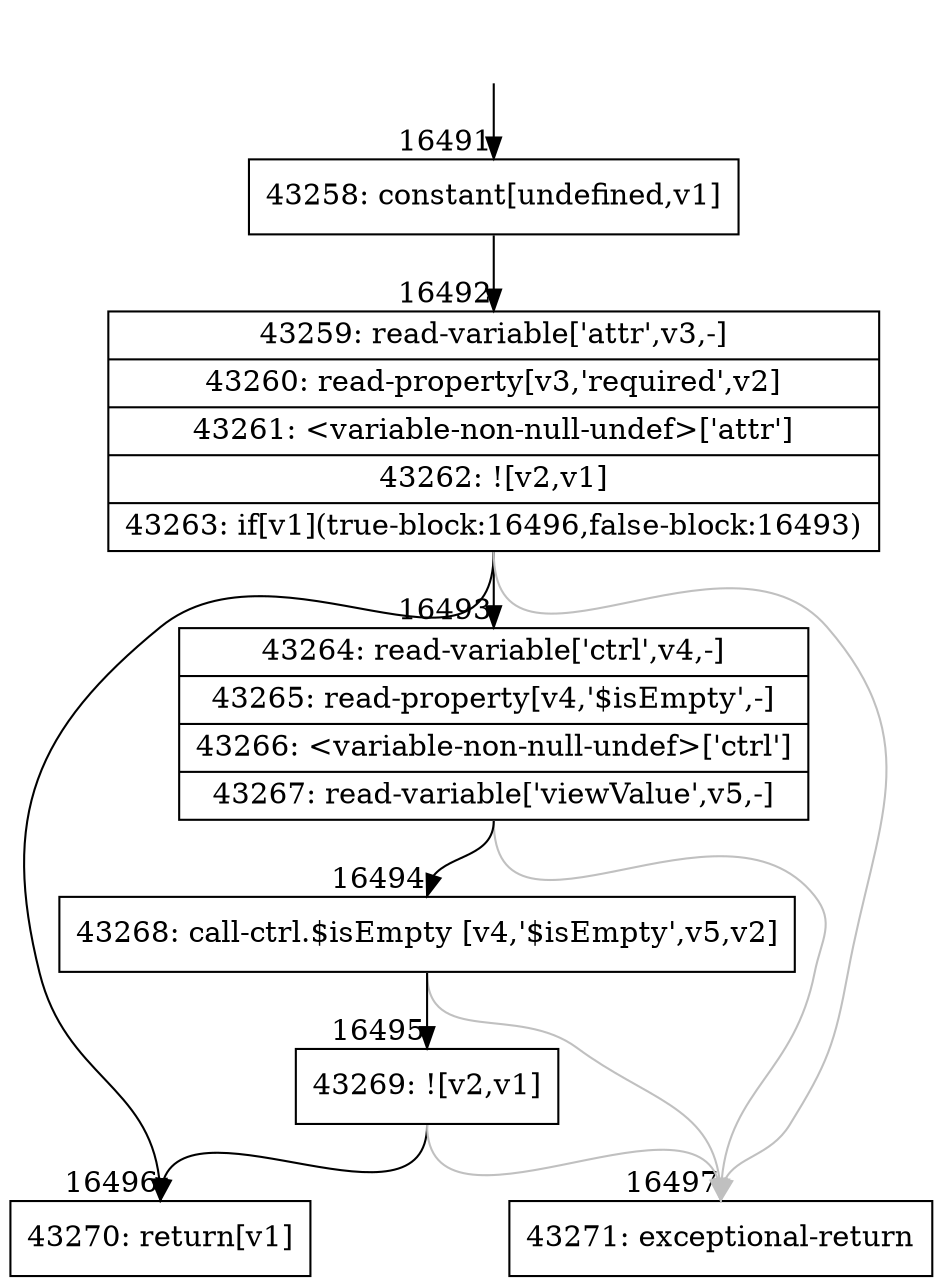 digraph {
rankdir="TD"
BB_entry1335[shape=none,label=""];
BB_entry1335 -> BB16491 [tailport=s, headport=n, headlabel="    16491"]
BB16491 [shape=record label="{43258: constant[undefined,v1]}" ] 
BB16491 -> BB16492 [tailport=s, headport=n, headlabel="      16492"]
BB16492 [shape=record label="{43259: read-variable['attr',v3,-]|43260: read-property[v3,'required',v2]|43261: \<variable-non-null-undef\>['attr']|43262: ![v2,v1]|43263: if[v1](true-block:16496,false-block:16493)}" ] 
BB16492 -> BB16496 [tailport=s, headport=n, headlabel="      16496"]
BB16492 -> BB16493 [tailport=s, headport=n, headlabel="      16493"]
BB16492 -> BB16497 [tailport=s, headport=n, color=gray, headlabel="      16497"]
BB16493 [shape=record label="{43264: read-variable['ctrl',v4,-]|43265: read-property[v4,'$isEmpty',-]|43266: \<variable-non-null-undef\>['ctrl']|43267: read-variable['viewValue',v5,-]}" ] 
BB16493 -> BB16494 [tailport=s, headport=n, headlabel="      16494"]
BB16493 -> BB16497 [tailport=s, headport=n, color=gray]
BB16494 [shape=record label="{43268: call-ctrl.$isEmpty [v4,'$isEmpty',v5,v2]}" ] 
BB16494 -> BB16495 [tailport=s, headport=n, headlabel="      16495"]
BB16494 -> BB16497 [tailport=s, headport=n, color=gray]
BB16495 [shape=record label="{43269: ![v2,v1]}" ] 
BB16495 -> BB16496 [tailport=s, headport=n]
BB16495 -> BB16497 [tailport=s, headport=n, color=gray]
BB16496 [shape=record label="{43270: return[v1]}" ] 
BB16497 [shape=record label="{43271: exceptional-return}" ] 
//#$~ 28267
}
